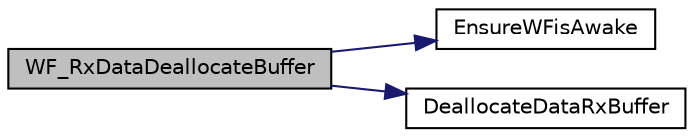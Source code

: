 digraph "WF_RxDataDeallocateBuffer"
{
  edge [fontname="Helvetica",fontsize="10",labelfontname="Helvetica",labelfontsize="10"];
  node [fontname="Helvetica",fontsize="10",shape=record];
  rankdir="LR";
  Node1 [label="WF_RxDataDeallocateBuffer",height=0.2,width=0.4,color="black", fillcolor="grey75", style="filled", fontcolor="black"];
  Node1 -> Node2 [color="midnightblue",fontsize="10",style="solid",fontname="Helvetica"];
  Node2 [label="EnsureWFisAwake",height=0.2,width=0.4,color="black", fillcolor="white", style="filled",URL="$_w_f_driver_prv_8h.html#a967067df584a596445a8bc793df7933e"];
  Node1 -> Node3 [color="midnightblue",fontsize="10",style="solid",fontname="Helvetica"];
  Node3 [label="DeallocateDataRxBuffer",height=0.2,width=0.4,color="black", fillcolor="white", style="filled",URL="$_w_f_raw_8h.html#a61c8aa69bc80ab5110a6b84d50bacced"];
}
